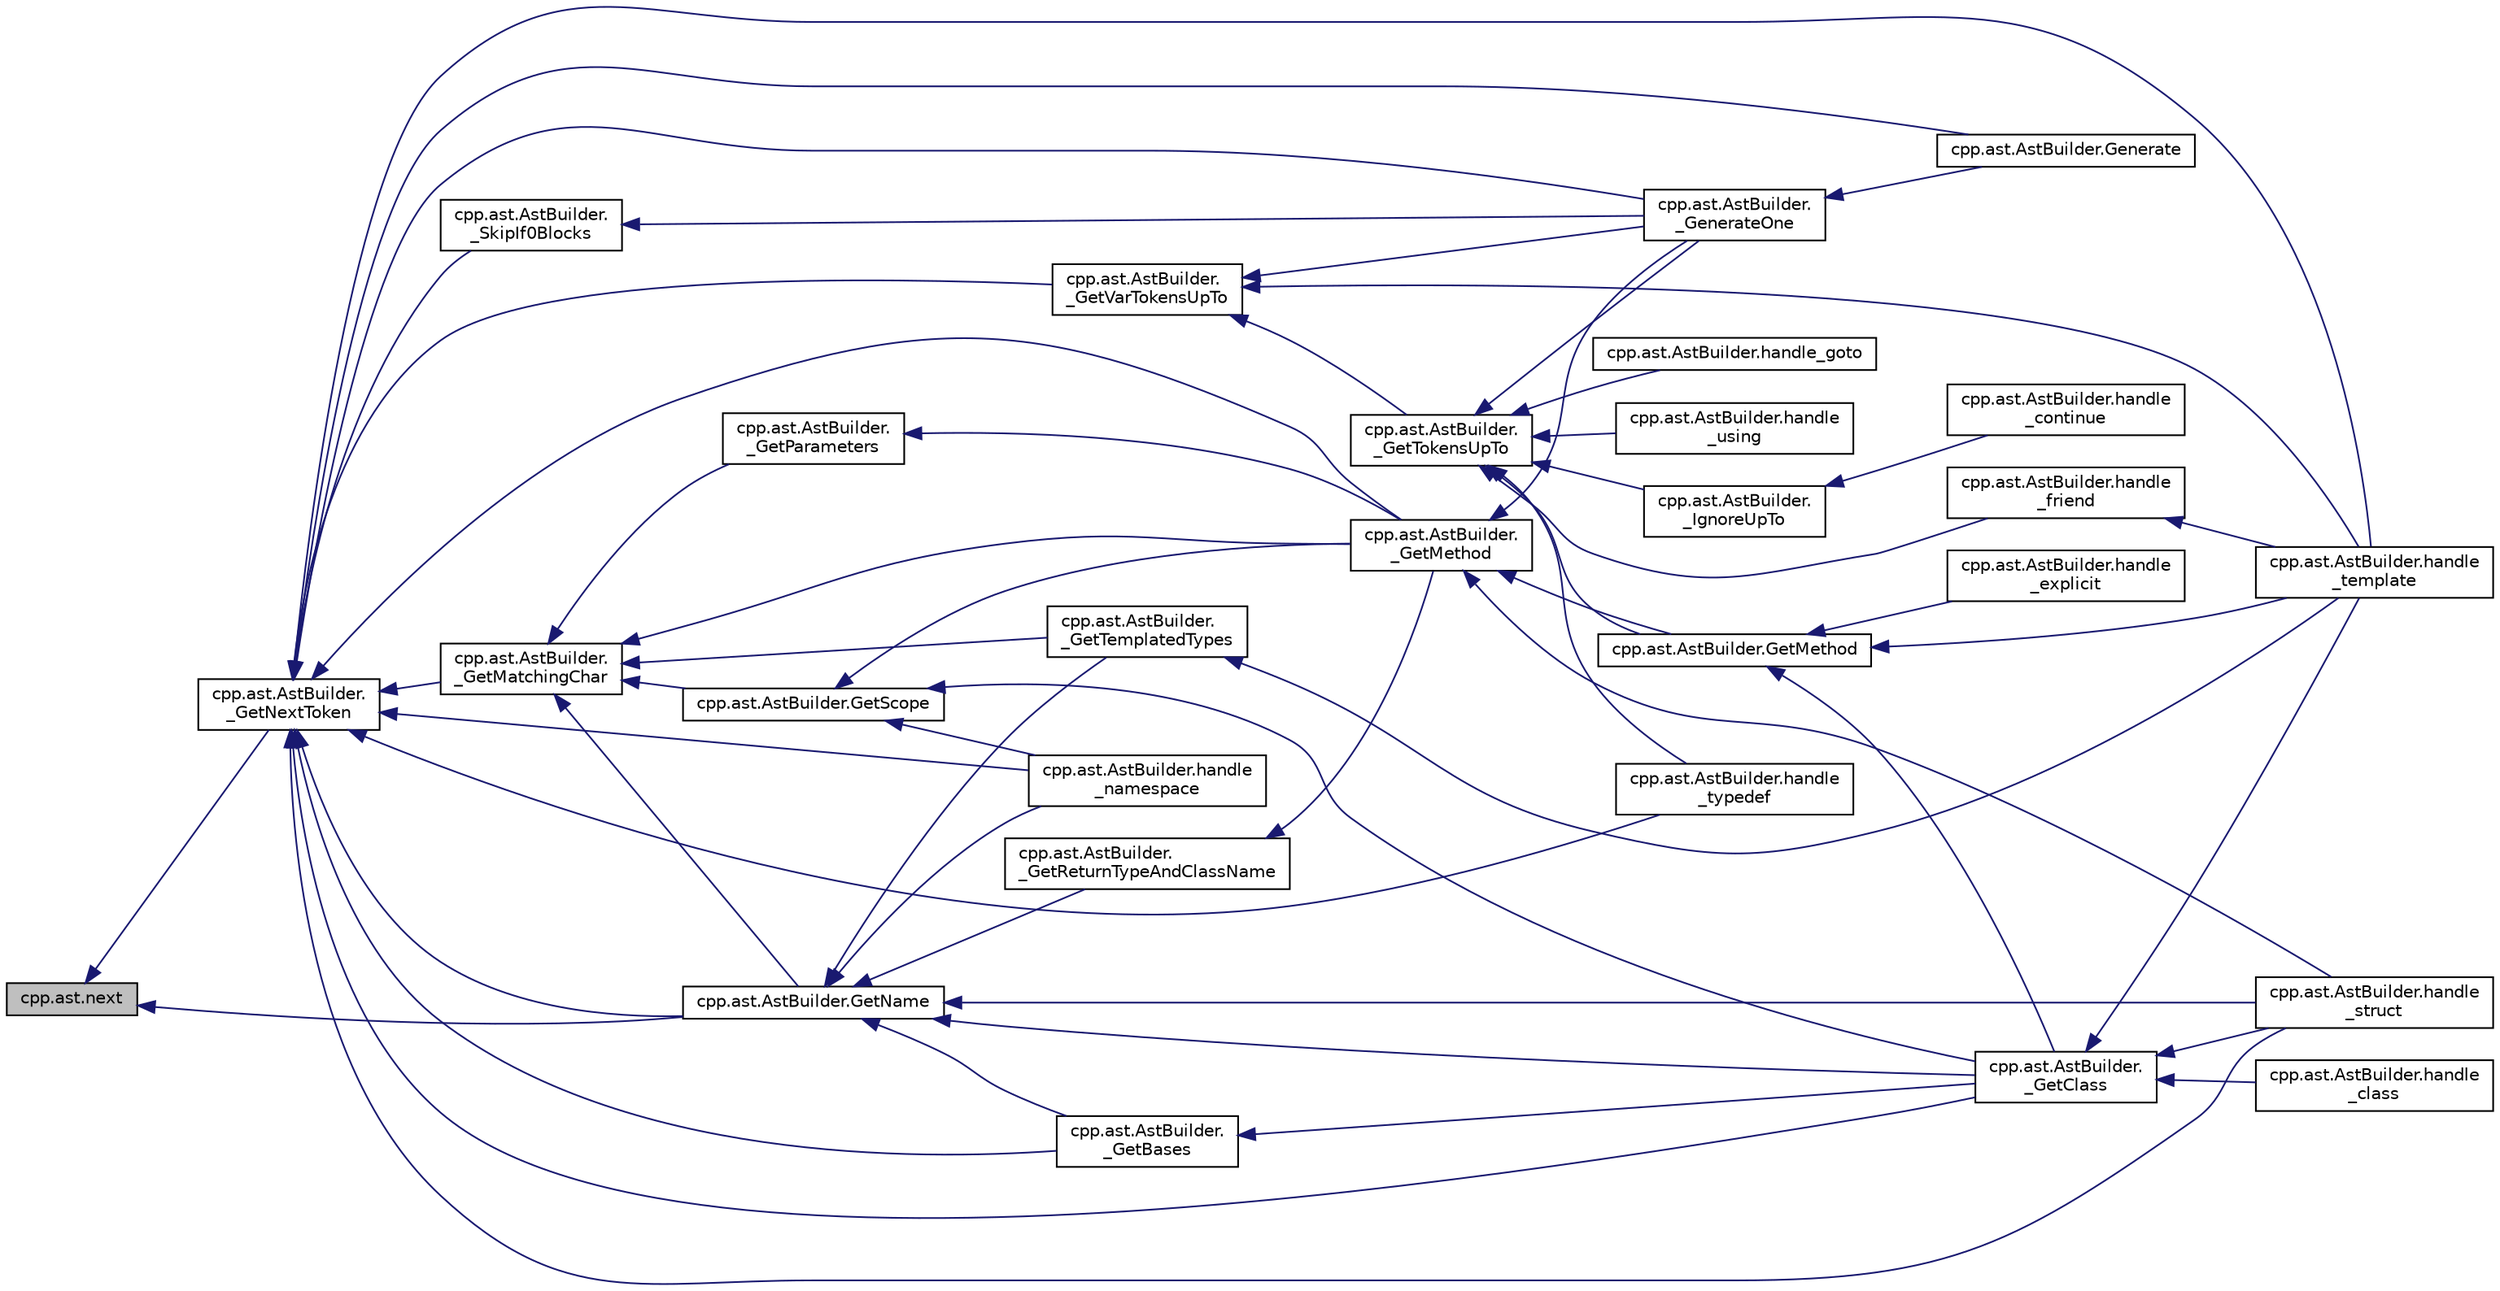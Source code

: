 digraph "cpp.ast.next"
{
  edge [fontname="Helvetica",fontsize="10",labelfontname="Helvetica",labelfontsize="10"];
  node [fontname="Helvetica",fontsize="10",shape=record];
  rankdir="LR";
  Node9 [label="cpp.ast.next",height=0.2,width=0.4,color="black", fillcolor="grey75", style="filled", fontcolor="black"];
  Node9 -> Node10 [dir="back",color="midnightblue",fontsize="10",style="solid",fontname="Helvetica"];
  Node10 [label="cpp.ast.AstBuilder.\l_GetNextToken",height=0.2,width=0.4,color="black", fillcolor="white", style="filled",URL="$d9/dc3/classcpp_1_1ast_1_1_ast_builder.html#ac22b5683a8f1a86a49751d6d0bcd4b84"];
  Node10 -> Node11 [dir="back",color="midnightblue",fontsize="10",style="solid",fontname="Helvetica"];
  Node11 [label="cpp.ast.AstBuilder.Generate",height=0.2,width=0.4,color="black", fillcolor="white", style="filled",URL="$d9/dc3/classcpp_1_1ast_1_1_ast_builder.html#aebd0392eee56def849468af5b93b720a"];
  Node10 -> Node12 [dir="back",color="midnightblue",fontsize="10",style="solid",fontname="Helvetica"];
  Node12 [label="cpp.ast.AstBuilder.\l_GenerateOne",height=0.2,width=0.4,color="black", fillcolor="white", style="filled",URL="$d9/dc3/classcpp_1_1ast_1_1_ast_builder.html#ae3a006851c8f8a4b5929e5e8bcbd4618"];
  Node12 -> Node11 [dir="back",color="midnightblue",fontsize="10",style="solid",fontname="Helvetica"];
  Node10 -> Node13 [dir="back",color="midnightblue",fontsize="10",style="solid",fontname="Helvetica"];
  Node13 [label="cpp.ast.AstBuilder.\l_GetVarTokensUpTo",height=0.2,width=0.4,color="black", fillcolor="white", style="filled",URL="$d9/dc3/classcpp_1_1ast_1_1_ast_builder.html#a0b5b10f2608ba3e8851fbd65d51b1f22"];
  Node13 -> Node12 [dir="back",color="midnightblue",fontsize="10",style="solid",fontname="Helvetica"];
  Node13 -> Node14 [dir="back",color="midnightblue",fontsize="10",style="solid",fontname="Helvetica"];
  Node14 [label="cpp.ast.AstBuilder.\l_GetTokensUpTo",height=0.2,width=0.4,color="black", fillcolor="white", style="filled",URL="$d9/dc3/classcpp_1_1ast_1_1_ast_builder.html#a93e70a799351e5c40f07efb218889b31"];
  Node14 -> Node12 [dir="back",color="midnightblue",fontsize="10",style="solid",fontname="Helvetica"];
  Node14 -> Node15 [dir="back",color="midnightblue",fontsize="10",style="solid",fontname="Helvetica"];
  Node15 [label="cpp.ast.AstBuilder.\l_IgnoreUpTo",height=0.2,width=0.4,color="black", fillcolor="white", style="filled",URL="$d9/dc3/classcpp_1_1ast_1_1_ast_builder.html#affc78a722f3038f6384147512fa8ef89"];
  Node15 -> Node16 [dir="back",color="midnightblue",fontsize="10",style="solid",fontname="Helvetica"];
  Node16 [label="cpp.ast.AstBuilder.handle\l_continue",height=0.2,width=0.4,color="black", fillcolor="white", style="filled",URL="$d9/dc3/classcpp_1_1ast_1_1_ast_builder.html#a511eb003ed301a713a687e5293584077"];
  Node14 -> Node17 [dir="back",color="midnightblue",fontsize="10",style="solid",fontname="Helvetica"];
  Node17 [label="cpp.ast.AstBuilder.GetMethod",height=0.2,width=0.4,color="black", fillcolor="white", style="filled",URL="$d9/dc3/classcpp_1_1ast_1_1_ast_builder.html#af22fb880867876144d20818391ad267a"];
  Node17 -> Node18 [dir="back",color="midnightblue",fontsize="10",style="solid",fontname="Helvetica"];
  Node18 [label="cpp.ast.AstBuilder.handle\l_template",height=0.2,width=0.4,color="black", fillcolor="white", style="filled",URL="$d9/dc3/classcpp_1_1ast_1_1_ast_builder.html#a0f4d74520697ec05eb6b549daada5a5d"];
  Node17 -> Node19 [dir="back",color="midnightblue",fontsize="10",style="solid",fontname="Helvetica"];
  Node19 [label="cpp.ast.AstBuilder.\l_GetClass",height=0.2,width=0.4,color="black", fillcolor="white", style="filled",URL="$d9/dc3/classcpp_1_1ast_1_1_ast_builder.html#af5670e1181b5af00bce0acc0dd9d0da7"];
  Node19 -> Node20 [dir="back",color="midnightblue",fontsize="10",style="solid",fontname="Helvetica"];
  Node20 [label="cpp.ast.AstBuilder.handle\l_struct",height=0.2,width=0.4,color="black", fillcolor="white", style="filled",URL="$d9/dc3/classcpp_1_1ast_1_1_ast_builder.html#aadfad5b8d50962c04504e806dc0f5b6c"];
  Node19 -> Node18 [dir="back",color="midnightblue",fontsize="10",style="solid",fontname="Helvetica"];
  Node19 -> Node21 [dir="back",color="midnightblue",fontsize="10",style="solid",fontname="Helvetica"];
  Node21 [label="cpp.ast.AstBuilder.handle\l_class",height=0.2,width=0.4,color="black", fillcolor="white", style="filled",URL="$d9/dc3/classcpp_1_1ast_1_1_ast_builder.html#a93bd39632593bec36972355b7e1893e0"];
  Node17 -> Node22 [dir="back",color="midnightblue",fontsize="10",style="solid",fontname="Helvetica"];
  Node22 [label="cpp.ast.AstBuilder.handle\l_explicit",height=0.2,width=0.4,color="black", fillcolor="white", style="filled",URL="$d9/dc3/classcpp_1_1ast_1_1_ast_builder.html#a568860050542b53d3df9cf479f2a5e1c"];
  Node14 -> Node23 [dir="back",color="midnightblue",fontsize="10",style="solid",fontname="Helvetica"];
  Node23 [label="cpp.ast.AstBuilder.handle\l_friend",height=0.2,width=0.4,color="black", fillcolor="white", style="filled",URL="$d9/dc3/classcpp_1_1ast_1_1_ast_builder.html#ab9f7d81019317c6ccfd492bd2c0c9579"];
  Node23 -> Node18 [dir="back",color="midnightblue",fontsize="10",style="solid",fontname="Helvetica"];
  Node14 -> Node24 [dir="back",color="midnightblue",fontsize="10",style="solid",fontname="Helvetica"];
  Node24 [label="cpp.ast.AstBuilder.handle\l_typedef",height=0.2,width=0.4,color="black", fillcolor="white", style="filled",URL="$d9/dc3/classcpp_1_1ast_1_1_ast_builder.html#a808eb3d955ca2e3a957abb35dc577c66"];
  Node14 -> Node25 [dir="back",color="midnightblue",fontsize="10",style="solid",fontname="Helvetica"];
  Node25 [label="cpp.ast.AstBuilder.handle\l_using",height=0.2,width=0.4,color="black", fillcolor="white", style="filled",URL="$d9/dc3/classcpp_1_1ast_1_1_ast_builder.html#a785563f31bc3ed9559d9ce2854a83f1b"];
  Node14 -> Node26 [dir="back",color="midnightblue",fontsize="10",style="solid",fontname="Helvetica"];
  Node26 [label="cpp.ast.AstBuilder.handle_goto",height=0.2,width=0.4,color="black", fillcolor="white", style="filled",URL="$d9/dc3/classcpp_1_1ast_1_1_ast_builder.html#a8504d788bb1541ee581918d52d1f4132"];
  Node13 -> Node18 [dir="back",color="midnightblue",fontsize="10",style="solid",fontname="Helvetica"];
  Node10 -> Node27 [dir="back",color="midnightblue",fontsize="10",style="solid",fontname="Helvetica"];
  Node27 [label="cpp.ast.AstBuilder.\l_SkipIf0Blocks",height=0.2,width=0.4,color="black", fillcolor="white", style="filled",URL="$d9/dc3/classcpp_1_1ast_1_1_ast_builder.html#a2e872094ebb16513f608e1be21c41dd0"];
  Node27 -> Node12 [dir="back",color="midnightblue",fontsize="10",style="solid",fontname="Helvetica"];
  Node10 -> Node28 [dir="back",color="midnightblue",fontsize="10",style="solid",fontname="Helvetica"];
  Node28 [label="cpp.ast.AstBuilder.\l_GetMatchingChar",height=0.2,width=0.4,color="black", fillcolor="white", style="filled",URL="$d9/dc3/classcpp_1_1ast_1_1_ast_builder.html#a30936331903fe395451f8ed8ea2c26ba"];
  Node28 -> Node29 [dir="back",color="midnightblue",fontsize="10",style="solid",fontname="Helvetica"];
  Node29 [label="cpp.ast.AstBuilder.\l_GetParameters",height=0.2,width=0.4,color="black", fillcolor="white", style="filled",URL="$d9/dc3/classcpp_1_1ast_1_1_ast_builder.html#a89bbfbdcc6d029629f304aa9b643faf3"];
  Node29 -> Node30 [dir="back",color="midnightblue",fontsize="10",style="solid",fontname="Helvetica"];
  Node30 [label="cpp.ast.AstBuilder.\l_GetMethod",height=0.2,width=0.4,color="black", fillcolor="white", style="filled",URL="$d9/dc3/classcpp_1_1ast_1_1_ast_builder.html#ad1d43eb0d4bdc6be1a9d7ff86c54bd66"];
  Node30 -> Node12 [dir="back",color="midnightblue",fontsize="10",style="solid",fontname="Helvetica"];
  Node30 -> Node17 [dir="back",color="midnightblue",fontsize="10",style="solid",fontname="Helvetica"];
  Node30 -> Node20 [dir="back",color="midnightblue",fontsize="10",style="solid",fontname="Helvetica"];
  Node28 -> Node31 [dir="back",color="midnightblue",fontsize="10",style="solid",fontname="Helvetica"];
  Node31 [label="cpp.ast.AstBuilder.GetScope",height=0.2,width=0.4,color="black", fillcolor="white", style="filled",URL="$d9/dc3/classcpp_1_1ast_1_1_ast_builder.html#add6826421ce64546a7dbb9b2e699a4d4"];
  Node31 -> Node30 [dir="back",color="midnightblue",fontsize="10",style="solid",fontname="Helvetica"];
  Node31 -> Node19 [dir="back",color="midnightblue",fontsize="10",style="solid",fontname="Helvetica"];
  Node31 -> Node32 [dir="back",color="midnightblue",fontsize="10",style="solid",fontname="Helvetica"];
  Node32 [label="cpp.ast.AstBuilder.handle\l_namespace",height=0.2,width=0.4,color="black", fillcolor="white", style="filled",URL="$d9/dc3/classcpp_1_1ast_1_1_ast_builder.html#ae6dde01c5f9ac7ba3b14dff01cac66e4"];
  Node28 -> Node33 [dir="back",color="midnightblue",fontsize="10",style="solid",fontname="Helvetica"];
  Node33 [label="cpp.ast.AstBuilder.GetName",height=0.2,width=0.4,color="black", fillcolor="white", style="filled",URL="$d9/dc3/classcpp_1_1ast_1_1_ast_builder.html#a327957c4228325fc5f64821b047bdc6f"];
  Node33 -> Node34 [dir="back",color="midnightblue",fontsize="10",style="solid",fontname="Helvetica"];
  Node34 [label="cpp.ast.AstBuilder.\l_GetReturnTypeAndClassName",height=0.2,width=0.4,color="black", fillcolor="white", style="filled",URL="$d9/dc3/classcpp_1_1ast_1_1_ast_builder.html#abef1c7f48a562a67507bd7ed6f822710"];
  Node34 -> Node30 [dir="back",color="midnightblue",fontsize="10",style="solid",fontname="Helvetica"];
  Node33 -> Node20 [dir="back",color="midnightblue",fontsize="10",style="solid",fontname="Helvetica"];
  Node33 -> Node35 [dir="back",color="midnightblue",fontsize="10",style="solid",fontname="Helvetica"];
  Node35 [label="cpp.ast.AstBuilder.\l_GetTemplatedTypes",height=0.2,width=0.4,color="black", fillcolor="white", style="filled",URL="$d9/dc3/classcpp_1_1ast_1_1_ast_builder.html#a07d463f974a3a33de2840fc6965906c3"];
  Node35 -> Node18 [dir="back",color="midnightblue",fontsize="10",style="solid",fontname="Helvetica"];
  Node33 -> Node36 [dir="back",color="midnightblue",fontsize="10",style="solid",fontname="Helvetica"];
  Node36 [label="cpp.ast.AstBuilder.\l_GetBases",height=0.2,width=0.4,color="black", fillcolor="white", style="filled",URL="$d9/dc3/classcpp_1_1ast_1_1_ast_builder.html#a5682851612e95587469f0c6d29d87e01"];
  Node36 -> Node19 [dir="back",color="midnightblue",fontsize="10",style="solid",fontname="Helvetica"];
  Node33 -> Node19 [dir="back",color="midnightblue",fontsize="10",style="solid",fontname="Helvetica"];
  Node33 -> Node32 [dir="back",color="midnightblue",fontsize="10",style="solid",fontname="Helvetica"];
  Node28 -> Node30 [dir="back",color="midnightblue",fontsize="10",style="solid",fontname="Helvetica"];
  Node28 -> Node35 [dir="back",color="midnightblue",fontsize="10",style="solid",fontname="Helvetica"];
  Node10 -> Node33 [dir="back",color="midnightblue",fontsize="10",style="solid",fontname="Helvetica"];
  Node10 -> Node30 [dir="back",color="midnightblue",fontsize="10",style="solid",fontname="Helvetica"];
  Node10 -> Node20 [dir="back",color="midnightblue",fontsize="10",style="solid",fontname="Helvetica"];
  Node10 -> Node24 [dir="back",color="midnightblue",fontsize="10",style="solid",fontname="Helvetica"];
  Node10 -> Node18 [dir="back",color="midnightblue",fontsize="10",style="solid",fontname="Helvetica"];
  Node10 -> Node36 [dir="back",color="midnightblue",fontsize="10",style="solid",fontname="Helvetica"];
  Node10 -> Node19 [dir="back",color="midnightblue",fontsize="10",style="solid",fontname="Helvetica"];
  Node10 -> Node32 [dir="back",color="midnightblue",fontsize="10",style="solid",fontname="Helvetica"];
  Node9 -> Node33 [dir="back",color="midnightblue",fontsize="10",style="solid",fontname="Helvetica"];
}
